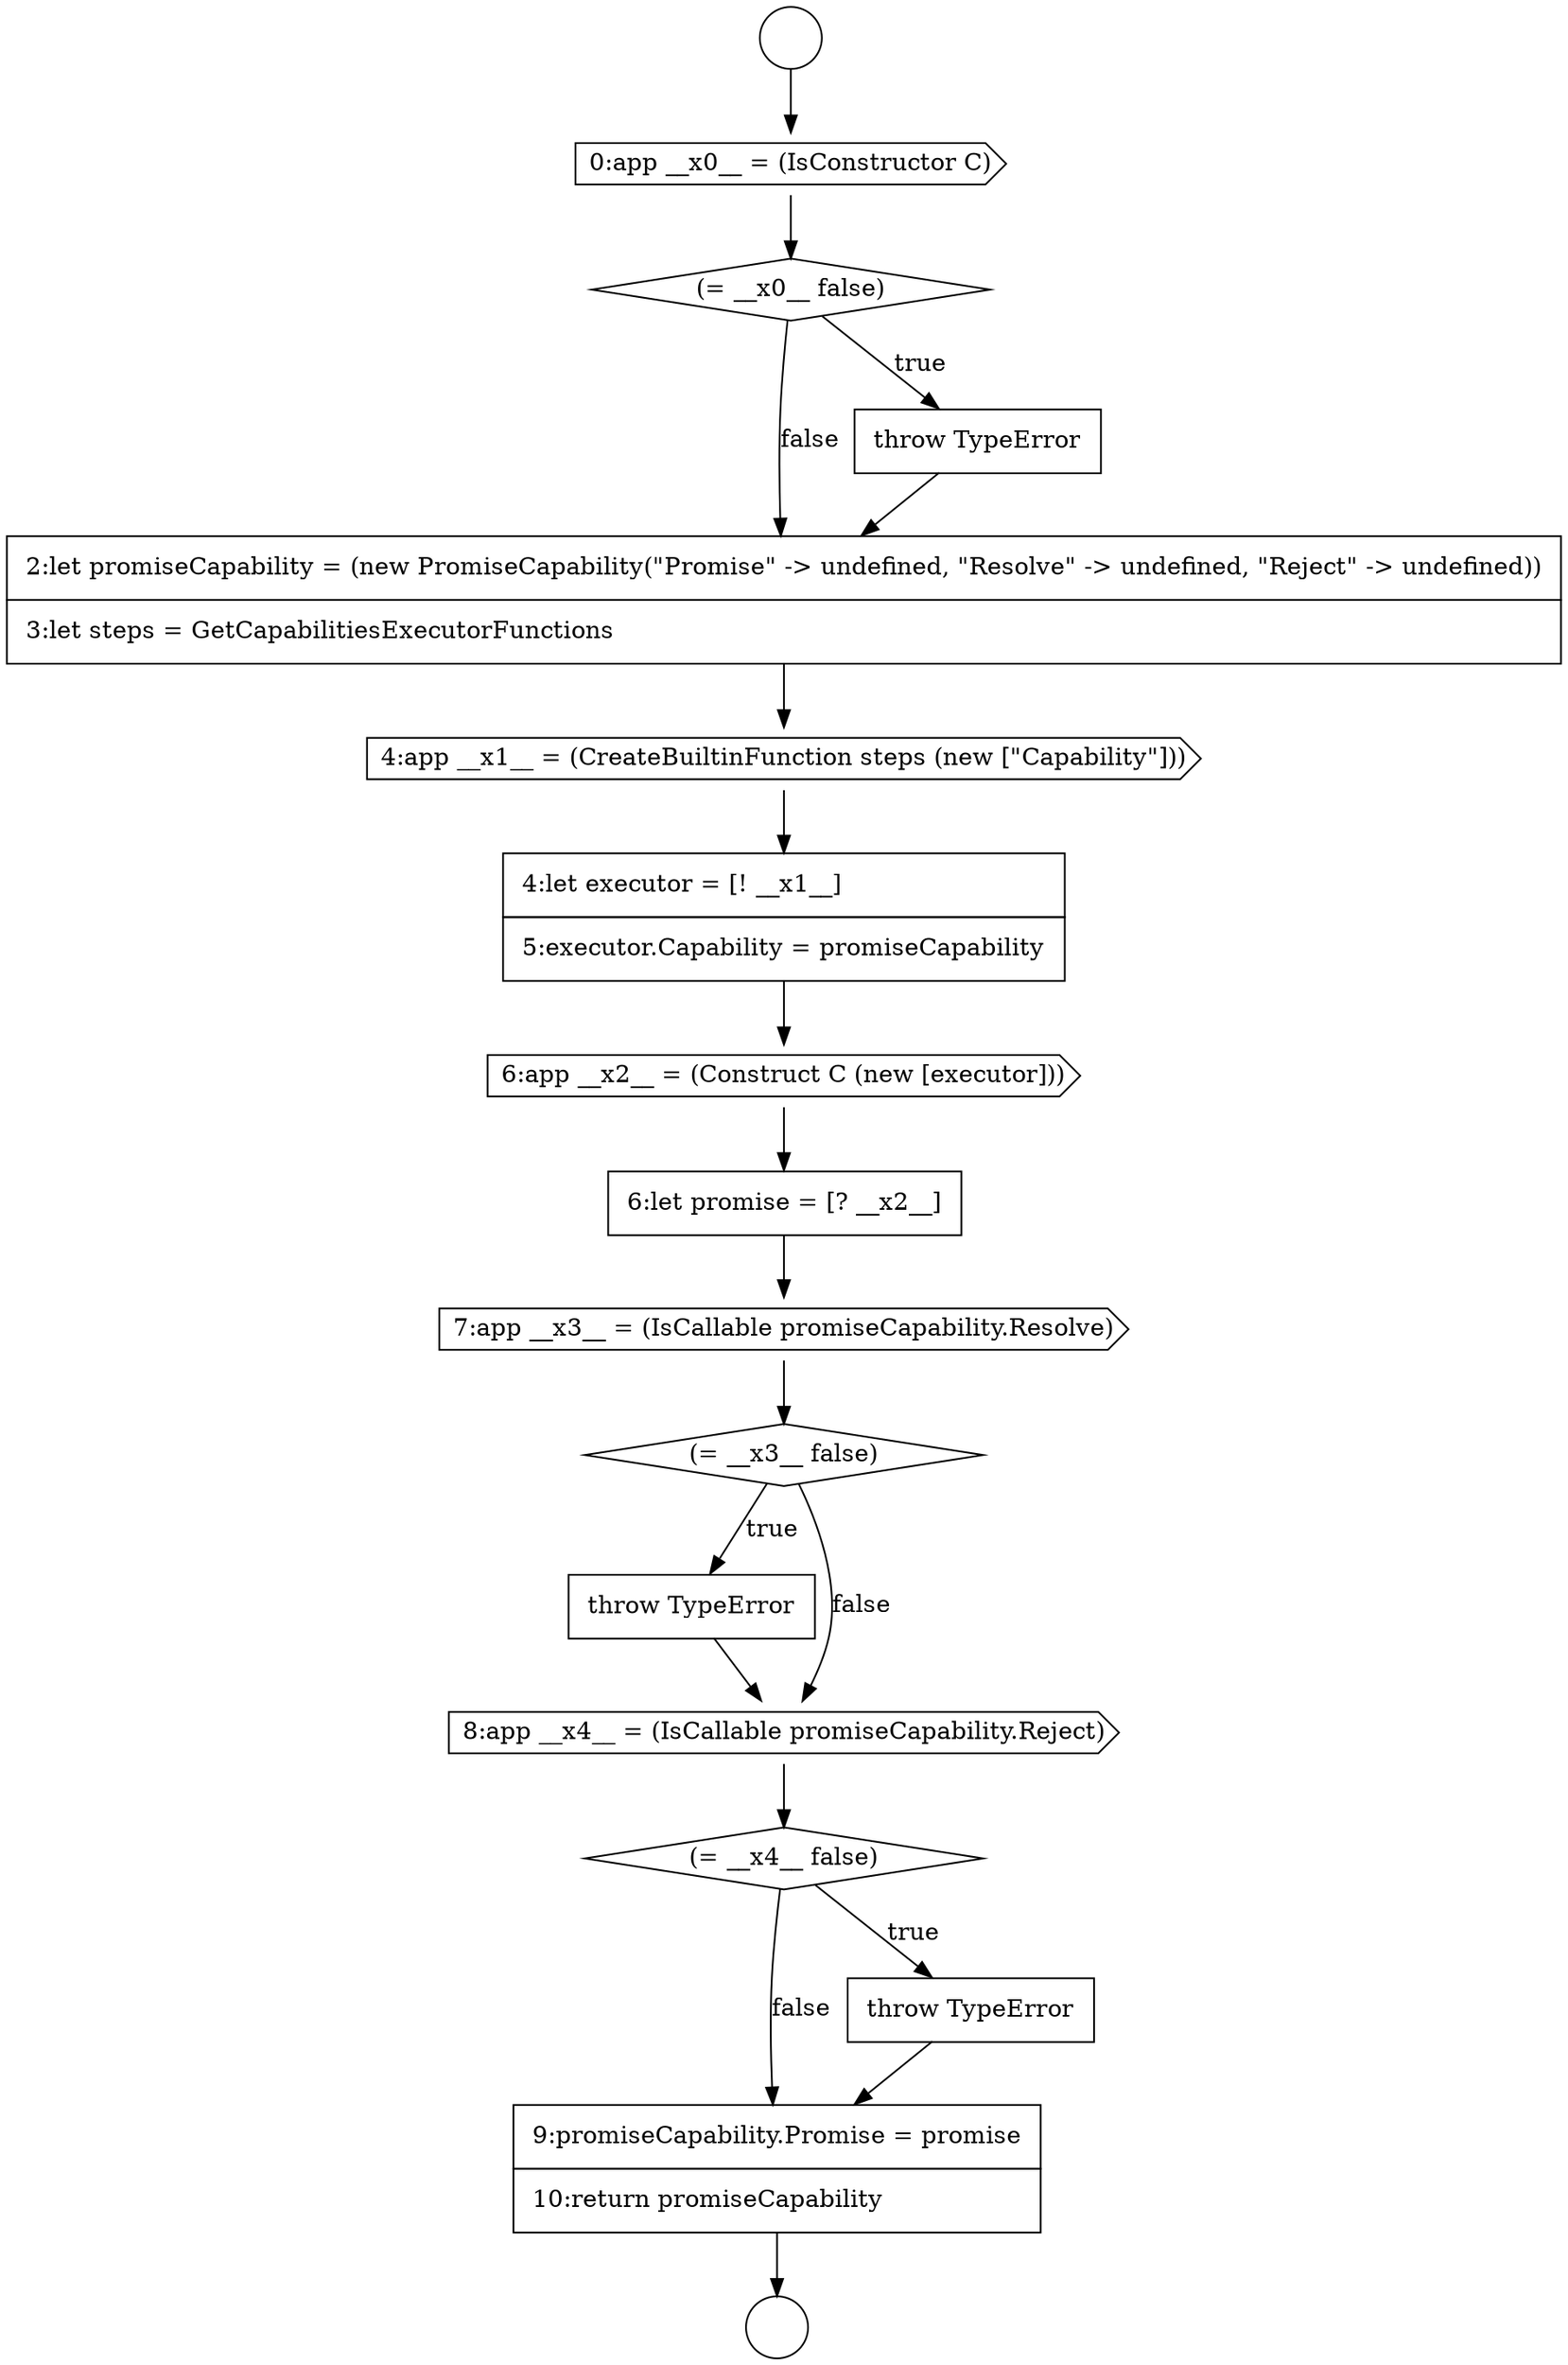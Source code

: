 digraph {
  node18129 [shape=none, margin=0, label=<<font color="black">
    <table border="0" cellborder="1" cellspacing="0" cellpadding="10">
      <tr><td align="left">2:let promiseCapability = (new PromiseCapability(&quot;Promise&quot; -&gt; undefined, &quot;Resolve&quot; -&gt; undefined, &quot;Reject&quot; -&gt; undefined))</td></tr>
      <tr><td align="left">3:let steps = GetCapabilitiesExecutorFunctions</td></tr>
    </table>
  </font>> color="black" fillcolor="white" style=filled]
  node18133 [shape=none, margin=0, label=<<font color="black">
    <table border="0" cellborder="1" cellspacing="0" cellpadding="10">
      <tr><td align="left">6:let promise = [? __x2__]</td></tr>
    </table>
  </font>> color="black" fillcolor="white" style=filled]
  node18126 [shape=cds, label=<<font color="black">0:app __x0__ = (IsConstructor C)</font>> color="black" fillcolor="white" style=filled]
  node18140 [shape=none, margin=0, label=<<font color="black">
    <table border="0" cellborder="1" cellspacing="0" cellpadding="10">
      <tr><td align="left">9:promiseCapability.Promise = promise</td></tr>
      <tr><td align="left">10:return promiseCapability</td></tr>
    </table>
  </font>> color="black" fillcolor="white" style=filled]
  node18136 [shape=none, margin=0, label=<<font color="black">
    <table border="0" cellborder="1" cellspacing="0" cellpadding="10">
      <tr><td align="left">throw TypeError</td></tr>
    </table>
  </font>> color="black" fillcolor="white" style=filled]
  node18127 [shape=diamond, label=<<font color="black">(= __x0__ false)</font>> color="black" fillcolor="white" style=filled]
  node18131 [shape=none, margin=0, label=<<font color="black">
    <table border="0" cellborder="1" cellspacing="0" cellpadding="10">
      <tr><td align="left">4:let executor = [! __x1__]</td></tr>
      <tr><td align="left">5:executor.Capability = promiseCapability</td></tr>
    </table>
  </font>> color="black" fillcolor="white" style=filled]
  node18128 [shape=none, margin=0, label=<<font color="black">
    <table border="0" cellborder="1" cellspacing="0" cellpadding="10">
      <tr><td align="left">throw TypeError</td></tr>
    </table>
  </font>> color="black" fillcolor="white" style=filled]
  node18134 [shape=cds, label=<<font color="black">7:app __x3__ = (IsCallable promiseCapability.Resolve)</font>> color="black" fillcolor="white" style=filled]
  node18138 [shape=diamond, label=<<font color="black">(= __x4__ false)</font>> color="black" fillcolor="white" style=filled]
  node18125 [shape=circle label=" " color="black" fillcolor="white" style=filled]
  node18132 [shape=cds, label=<<font color="black">6:app __x2__ = (Construct C (new [executor]))</font>> color="black" fillcolor="white" style=filled]
  node18137 [shape=cds, label=<<font color="black">8:app __x4__ = (IsCallable promiseCapability.Reject)</font>> color="black" fillcolor="white" style=filled]
  node18124 [shape=circle label=" " color="black" fillcolor="white" style=filled]
  node18135 [shape=diamond, label=<<font color="black">(= __x3__ false)</font>> color="black" fillcolor="white" style=filled]
  node18139 [shape=none, margin=0, label=<<font color="black">
    <table border="0" cellborder="1" cellspacing="0" cellpadding="10">
      <tr><td align="left">throw TypeError</td></tr>
    </table>
  </font>> color="black" fillcolor="white" style=filled]
  node18130 [shape=cds, label=<<font color="black">4:app __x1__ = (CreateBuiltinFunction steps (new [&quot;Capability&quot;]))</font>> color="black" fillcolor="white" style=filled]
  node18126 -> node18127 [ color="black"]
  node18140 -> node18125 [ color="black"]
  node18136 -> node18137 [ color="black"]
  node18135 -> node18136 [label=<<font color="black">true</font>> color="black"]
  node18135 -> node18137 [label=<<font color="black">false</font>> color="black"]
  node18127 -> node18128 [label=<<font color="black">true</font>> color="black"]
  node18127 -> node18129 [label=<<font color="black">false</font>> color="black"]
  node18128 -> node18129 [ color="black"]
  node18129 -> node18130 [ color="black"]
  node18132 -> node18133 [ color="black"]
  node18130 -> node18131 [ color="black"]
  node18124 -> node18126 [ color="black"]
  node18139 -> node18140 [ color="black"]
  node18131 -> node18132 [ color="black"]
  node18137 -> node18138 [ color="black"]
  node18138 -> node18139 [label=<<font color="black">true</font>> color="black"]
  node18138 -> node18140 [label=<<font color="black">false</font>> color="black"]
  node18134 -> node18135 [ color="black"]
  node18133 -> node18134 [ color="black"]
}

